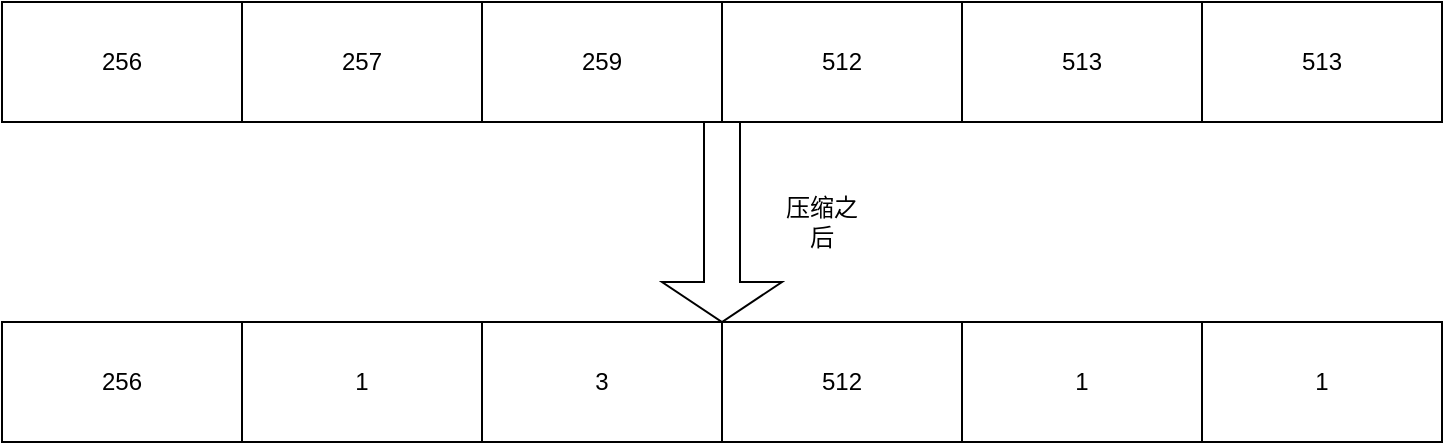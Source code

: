 <mxfile version="12.1.4" type="github" pages="1"><diagram id="OOduCkR-dhCyondvBCCa" name="Page-1"><mxGraphModel dx="856" dy="731" grid="1" gridSize="10" guides="1" tooltips="1" connect="1" arrows="1" fold="1" page="1" pageScale="1" pageWidth="827" pageHeight="1169" math="0" shadow="0"><root><mxCell id="0"/><mxCell id="1" parent="0"/><mxCell id="XGqNhR_vTFVGQKWqnibN-2" value="256" style="rounded=0;whiteSpace=wrap;html=1;" vertex="1" parent="1"><mxGeometry x="120" y="110" width="120" height="60" as="geometry"/></mxCell><mxCell id="XGqNhR_vTFVGQKWqnibN-3" value="257" style="rounded=0;whiteSpace=wrap;html=1;" vertex="1" parent="1"><mxGeometry x="240" y="110" width="120" height="60" as="geometry"/></mxCell><mxCell id="XGqNhR_vTFVGQKWqnibN-4" value="259" style="rounded=0;whiteSpace=wrap;html=1;" vertex="1" parent="1"><mxGeometry x="360" y="110" width="120" height="60" as="geometry"/></mxCell><mxCell id="XGqNhR_vTFVGQKWqnibN-5" value="512" style="rounded=0;whiteSpace=wrap;html=1;" vertex="1" parent="1"><mxGeometry x="480" y="110" width="120" height="60" as="geometry"/></mxCell><mxCell id="XGqNhR_vTFVGQKWqnibN-6" value="513" style="rounded=0;whiteSpace=wrap;html=1;" vertex="1" parent="1"><mxGeometry x="600" y="110" width="120" height="60" as="geometry"/></mxCell><mxCell id="XGqNhR_vTFVGQKWqnibN-7" value="256" style="rounded=0;whiteSpace=wrap;html=1;" vertex="1" parent="1"><mxGeometry x="120" y="270" width="120" height="60" as="geometry"/></mxCell><mxCell id="XGqNhR_vTFVGQKWqnibN-8" value="1" style="rounded=0;whiteSpace=wrap;html=1;" vertex="1" parent="1"><mxGeometry x="240" y="270" width="120" height="60" as="geometry"/></mxCell><mxCell id="XGqNhR_vTFVGQKWqnibN-9" value="3" style="rounded=0;whiteSpace=wrap;html=1;" vertex="1" parent="1"><mxGeometry x="360" y="270" width="120" height="60" as="geometry"/></mxCell><mxCell id="XGqNhR_vTFVGQKWqnibN-10" value="512" style="rounded=0;whiteSpace=wrap;html=1;" vertex="1" parent="1"><mxGeometry x="480" y="270" width="120" height="60" as="geometry"/></mxCell><mxCell id="XGqNhR_vTFVGQKWqnibN-11" value="1" style="rounded=0;whiteSpace=wrap;html=1;" vertex="1" parent="1"><mxGeometry x="600" y="270" width="120" height="60" as="geometry"/></mxCell><mxCell id="XGqNhR_vTFVGQKWqnibN-12" value="513" style="rounded=0;whiteSpace=wrap;html=1;" vertex="1" parent="1"><mxGeometry x="720" y="110" width="120" height="60" as="geometry"/></mxCell><mxCell id="XGqNhR_vTFVGQKWqnibN-13" value="1" style="rounded=0;whiteSpace=wrap;html=1;" vertex="1" parent="1"><mxGeometry x="720" y="270" width="120" height="60" as="geometry"/></mxCell><mxCell id="XGqNhR_vTFVGQKWqnibN-14" value="" style="shape=singleArrow;direction=south;whiteSpace=wrap;html=1;" vertex="1" parent="1"><mxGeometry x="450" y="170" width="60" height="100" as="geometry"/></mxCell><mxCell id="XGqNhR_vTFVGQKWqnibN-15" value="压缩之后" style="text;html=1;strokeColor=none;fillColor=none;align=center;verticalAlign=middle;whiteSpace=wrap;rounded=0;" vertex="1" parent="1"><mxGeometry x="510" y="210" width="40" height="20" as="geometry"/></mxCell></root></mxGraphModel></diagram></mxfile>